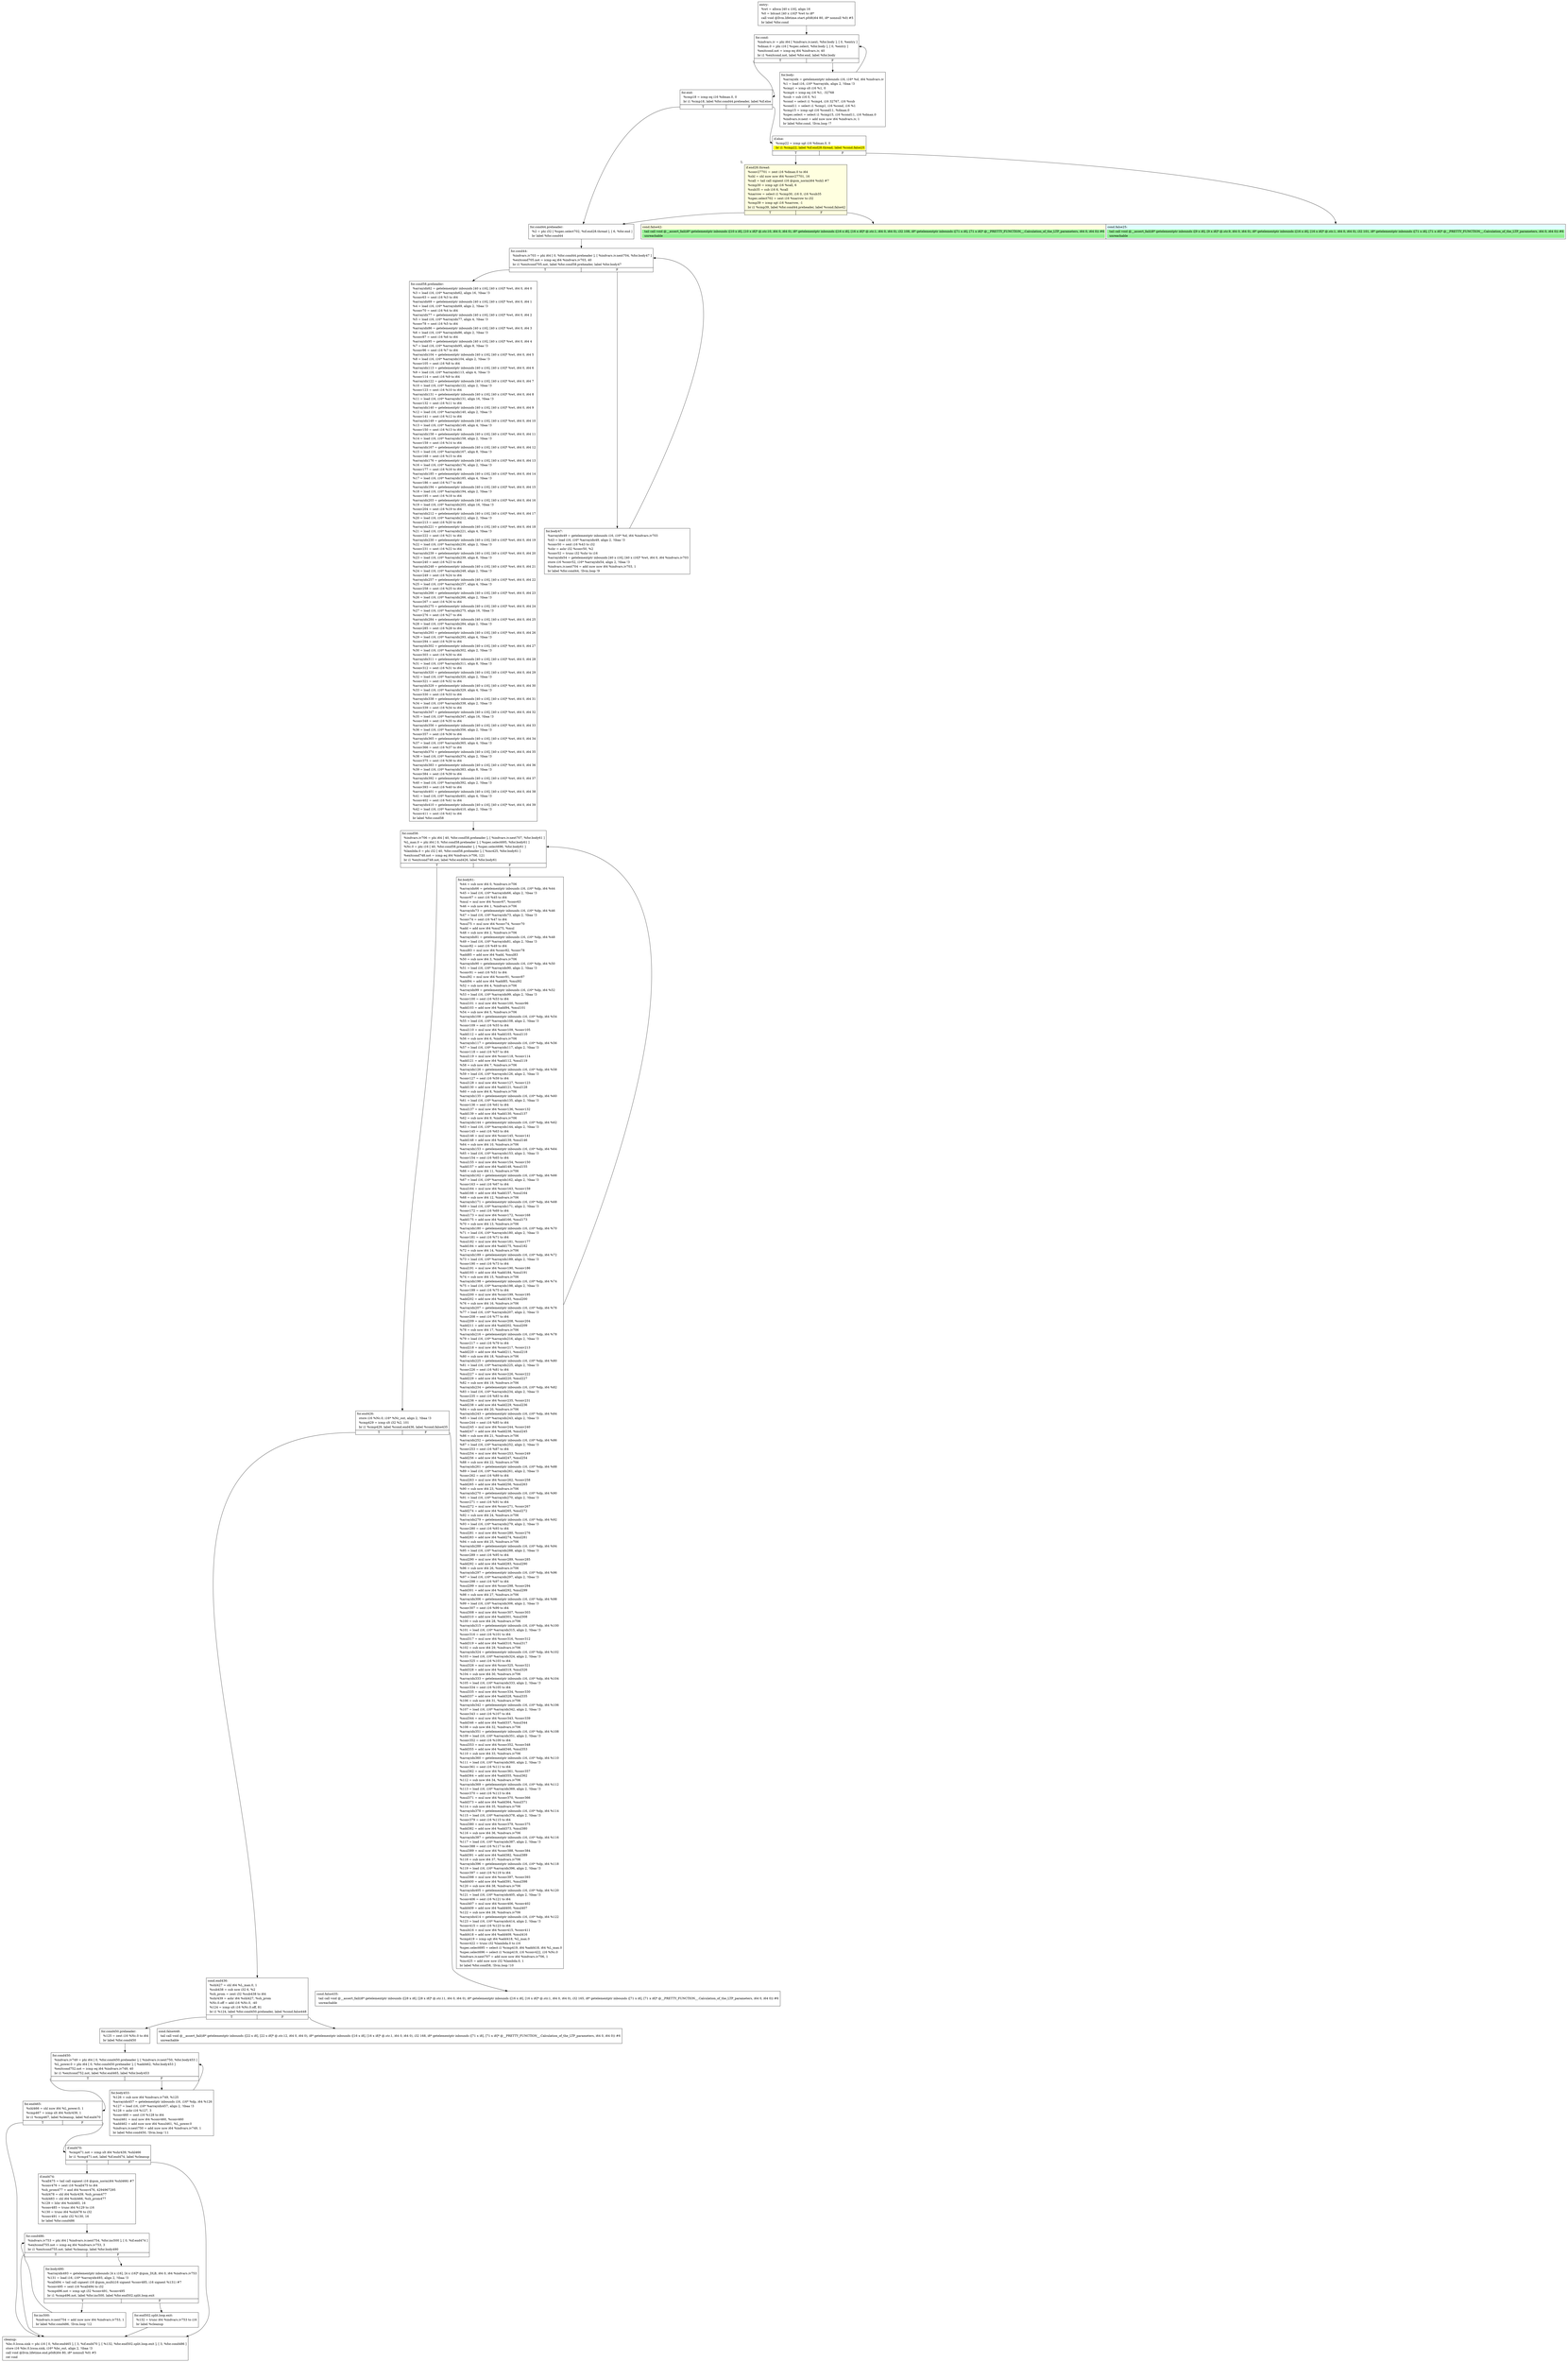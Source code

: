 digraph {
m_bb0 [shape = none, label  = <<table border="0" cellspacing="0">
<tr><td port="f1" border="1" colspan="2"><table bgcolor="LightYellow" border="0">
<tr><td align="left">cond.false42:</td></tr>
<tr><td bgcolor="lightgreen" align="left">  tail call void @__assert_fail(i8* getelementptr inbounds ([10 x i8], [10 x i8]* @.str.10, i64 0, i64 0), i8* getelementptr inbounds ([16 x i8], [16 x i8]* @.str.1, i64 0, i64 0), i32 108, i8* getelementptr inbounds ([71 x i8], [71 x i8]* @__PRETTY_FUNCTION__.Calculation_of_the_LTP_parameters, i64 0, i64 0)) #6</td></tr>
<tr><td bgcolor="lightgreen" align="left">  unreachable</td></tr>
</table>
</td>
<td port="f2" border="1" colspan="2"><table bgcolor="LightCyan" border="0">
<tr><td align="left">cond.false25:</td></tr>
<tr><td bgcolor="lightgreen" align="left">  tail call void @__assert_fail(i8* getelementptr inbounds ([9 x i8], [9 x i8]* @.str.9, i64 0, i64 0), i8* getelementptr inbounds ([16 x i8], [16 x i8]* @.str.1, i64 0, i64 0), i32 101, i8* getelementptr inbounds ([71 x i8], [71 x i8]* @__PRETTY_FUNCTION__.Calculation_of_the_LTP_parameters, i64 0, i64 0)) #6</td></tr>
<tr><td bgcolor="lightgreen" align="left">  unreachable</td></tr>
</table>
</td></tr>
</table>> ]
f_bb0 [shape = none, label  = <<table  border="0" cellspacing="0">
<tr><td port="f" border="1"><table border="0">
<tr><td align="left">entry:</td></tr>
<tr><td align="left">  %wt = alloca [40 x i16], align 16</td></tr>
<tr><td align="left">  %0 = bitcast [40 x i16]* %wt to i8*</td></tr>
<tr><td align="left">  call void @llvm.lifetime.start.p0i8(i64 80, i8* nonnull %0) #5</td></tr>
<tr><td align="left">  br label %for.cond</td></tr>
</table>
</td></tr>
</table>> ]
f_bb1 [shape = none, label  = <<table  border="0" cellspacing="0">
<tr><td port="f" border="1" colspan="2"><table border="0">
<tr><td align="left">for.cond:</td></tr>
<tr><td align="left">  %indvars.iv = phi i64 [ %indvars.iv.next, %for.body ], [ 0, %entry ]</td></tr>
<tr><td align="left">  %dmax.0 = phi i16 [ %spec.select, %for.body ], [ 0, %entry ]</td></tr>
<tr><td align="left">  %exitcond.not = icmp eq i64 %indvars.iv, 40</td></tr>
<tr><td align="left">  br i1 %exitcond.not, label %for.end, label %for.body</td></tr>
</table>
</td></tr>
<tr><td border="1" port="fT">T</td><td border="1" port="fF">F</td></tr>
</table>> ]
f_bb2 [shape = none, label  = <<table  border="0" cellspacing="0">
<tr><td port="f" border="1"><table border="0">
<tr><td align="left">for.body:</td></tr>
<tr><td align="left">  %arrayidx = getelementptr inbounds i16, i16* %d, i64 %indvars.iv</td></tr>
<tr><td align="left">  %1 = load i16, i16* %arrayidx, align 2, !tbaa !3</td></tr>
<tr><td align="left">  %cmp1 = icmp slt i16 %1, 0</td></tr>
<tr><td align="left">  %cmp4 = icmp eq i16 %1, -32768</td></tr>
<tr><td align="left">  %sub = sub i16 0, %1</td></tr>
<tr><td align="left">  %cond = select i1 %cmp4, i16 32767, i16 %sub</td></tr>
<tr><td align="left">  %cond11 = select i1 %cmp1, i16 %cond, i16 %1</td></tr>
<tr><td align="left">  %cmp15 = icmp sgt i16 %cond11, %dmax.0</td></tr>
<tr><td align="left">  %spec.select = select i1 %cmp15, i16 %cond11, i16 %dmax.0</td></tr>
<tr><td align="left">  %indvars.iv.next = add nuw nsw i64 %indvars.iv, 1</td></tr>
<tr><td align="left">  br label %for.cond, !llvm.loop !7</td></tr>
</table>
</td></tr>
</table>> ]
f_bb3 [shape = none, label  = <<table  border="0" cellspacing="0">
<tr><td port="f" border="1" colspan="2"><table border="0">
<tr><td align="left">for.end:</td></tr>
<tr><td align="left">  %cmp18 = icmp eq i16 %dmax.0, 0</td></tr>
<tr><td align="left">  br i1 %cmp18, label %for.cond44.preheader, label %if.else</td></tr>
</table>
</td></tr>
<tr><td border="1" port="fT">T</td><td border="1" port="fF">F</td></tr>
</table>> ]
f_bb4 [shape = none, label  = <<table  border="0" cellspacing="0">
<tr><td port="f" border="1" colspan="2"><table border="0">
<tr><td align="left">if.else:</td></tr>
<tr><td align="left">  %cmp22 = icmp sgt i16 %dmax.0, 0</td></tr>
<tr><td bgcolor="yellow" align="left">  br i1 %cmp22, label %if.end28.thread, label %cond.false25</td></tr>
</table>
</td></tr>
<tr><td border="1" port="fT">T</td><td border="1" port="fF">F</td></tr>
</table>> ]
f_bb5 [shape = none,  xlabel="L", label  = <<table  bgcolor="LightYellow"  border="0" cellspacing="0">
<tr><td port="f" border="1" colspan="2"><table border="0">
<tr><td align="left">if.end28.thread:</td></tr>
<tr><td align="left">  %conv27701 = zext i16 %dmax.0 to i64</td></tr>
<tr><td align="left">  %shl = shl nuw nsw i64 %conv27701, 16</td></tr>
<tr><td align="left">  %call = tail call signext i16 @gsm_norm(i64 %shl) #7</td></tr>
<tr><td align="left">  %cmp30 = icmp sgt i16 %call, 6</td></tr>
<tr><td align="left">  %sub35 = sub i16 6, %call</td></tr>
<tr><td align="left">  %narrow = select i1 %cmp30, i16 0, i16 %sub35</td></tr>
<tr><td align="left">  %spec.select702 = sext i16 %narrow to i32</td></tr>
<tr><td align="left">  %cmp39 = icmp sgt i16 %narrow, -1</td></tr>
<tr><td align="left">  br i1 %cmp39, label %for.cond44.preheader, label %cond.false42</td></tr>
</table>
</td></tr>
<tr><td border="1" port="fT">T</td><td border="1" port="fF">F</td></tr>
</table>> ]
f_bb6 [shape = none, label  = <<table  border="0" cellspacing="0">
<tr><td port="f" border="1"><table border="0">
<tr><td align="left">for.cond44.preheader:</td></tr>
<tr><td align="left">  %2 = phi i32 [ %spec.select702, %if.end28.thread ], [ 6, %for.end ]</td></tr>
<tr><td align="left">  br label %for.cond44</td></tr>
</table>
</td></tr>
</table>> ]
f_bb7 [shape = none, label  = <<table  border="0" cellspacing="0">
<tr><td port="f" border="1" colspan="2"><table border="0">
<tr><td align="left">for.cond44:</td></tr>
<tr><td align="left">  %indvars.iv703 = phi i64 [ 0, %for.cond44.preheader ], [ %indvars.iv.next704, %for.body47 ]</td></tr>
<tr><td align="left">  %exitcond705.not = icmp eq i64 %indvars.iv703, 40</td></tr>
<tr><td align="left">  br i1 %exitcond705.not, label %for.cond58.preheader, label %for.body47</td></tr>
</table>
</td></tr>
<tr><td border="1" port="fT">T</td><td border="1" port="fF">F</td></tr>
</table>> ]
f_bb8 [shape = none, label  = <<table  border="0" cellspacing="0">
<tr><td port="f" border="1"><table border="0">
<tr><td align="left">for.cond58.preheader:</td></tr>
<tr><td align="left">  %arrayidx62 = getelementptr inbounds [40 x i16], [40 x i16]* %wt, i64 0, i64 0</td></tr>
<tr><td align="left">  %3 = load i16, i16* %arrayidx62, align 16, !tbaa !3</td></tr>
<tr><td align="left">  %conv63 = sext i16 %3 to i64</td></tr>
<tr><td align="left">  %arrayidx69 = getelementptr inbounds [40 x i16], [40 x i16]* %wt, i64 0, i64 1</td></tr>
<tr><td align="left">  %4 = load i16, i16* %arrayidx69, align 2, !tbaa !3</td></tr>
<tr><td align="left">  %conv70 = sext i16 %4 to i64</td></tr>
<tr><td align="left">  %arrayidx77 = getelementptr inbounds [40 x i16], [40 x i16]* %wt, i64 0, i64 2</td></tr>
<tr><td align="left">  %5 = load i16, i16* %arrayidx77, align 4, !tbaa !3</td></tr>
<tr><td align="left">  %conv78 = sext i16 %5 to i64</td></tr>
<tr><td align="left">  %arrayidx86 = getelementptr inbounds [40 x i16], [40 x i16]* %wt, i64 0, i64 3</td></tr>
<tr><td align="left">  %6 = load i16, i16* %arrayidx86, align 2, !tbaa !3</td></tr>
<tr><td align="left">  %conv87 = sext i16 %6 to i64</td></tr>
<tr><td align="left">  %arrayidx95 = getelementptr inbounds [40 x i16], [40 x i16]* %wt, i64 0, i64 4</td></tr>
<tr><td align="left">  %7 = load i16, i16* %arrayidx95, align 8, !tbaa !3</td></tr>
<tr><td align="left">  %conv96 = sext i16 %7 to i64</td></tr>
<tr><td align="left">  %arrayidx104 = getelementptr inbounds [40 x i16], [40 x i16]* %wt, i64 0, i64 5</td></tr>
<tr><td align="left">  %8 = load i16, i16* %arrayidx104, align 2, !tbaa !3</td></tr>
<tr><td align="left">  %conv105 = sext i16 %8 to i64</td></tr>
<tr><td align="left">  %arrayidx113 = getelementptr inbounds [40 x i16], [40 x i16]* %wt, i64 0, i64 6</td></tr>
<tr><td align="left">  %9 = load i16, i16* %arrayidx113, align 4, !tbaa !3</td></tr>
<tr><td align="left">  %conv114 = sext i16 %9 to i64</td></tr>
<tr><td align="left">  %arrayidx122 = getelementptr inbounds [40 x i16], [40 x i16]* %wt, i64 0, i64 7</td></tr>
<tr><td align="left">  %10 = load i16, i16* %arrayidx122, align 2, !tbaa !3</td></tr>
<tr><td align="left">  %conv123 = sext i16 %10 to i64</td></tr>
<tr><td align="left">  %arrayidx131 = getelementptr inbounds [40 x i16], [40 x i16]* %wt, i64 0, i64 8</td></tr>
<tr><td align="left">  %11 = load i16, i16* %arrayidx131, align 16, !tbaa !3</td></tr>
<tr><td align="left">  %conv132 = sext i16 %11 to i64</td></tr>
<tr><td align="left">  %arrayidx140 = getelementptr inbounds [40 x i16], [40 x i16]* %wt, i64 0, i64 9</td></tr>
<tr><td align="left">  %12 = load i16, i16* %arrayidx140, align 2, !tbaa !3</td></tr>
<tr><td align="left">  %conv141 = sext i16 %12 to i64</td></tr>
<tr><td align="left">  %arrayidx149 = getelementptr inbounds [40 x i16], [40 x i16]* %wt, i64 0, i64 10</td></tr>
<tr><td align="left">  %13 = load i16, i16* %arrayidx149, align 4, !tbaa !3</td></tr>
<tr><td align="left">  %conv150 = sext i16 %13 to i64</td></tr>
<tr><td align="left">  %arrayidx158 = getelementptr inbounds [40 x i16], [40 x i16]* %wt, i64 0, i64 11</td></tr>
<tr><td align="left">  %14 = load i16, i16* %arrayidx158, align 2, !tbaa !3</td></tr>
<tr><td align="left">  %conv159 = sext i16 %14 to i64</td></tr>
<tr><td align="left">  %arrayidx167 = getelementptr inbounds [40 x i16], [40 x i16]* %wt, i64 0, i64 12</td></tr>
<tr><td align="left">  %15 = load i16, i16* %arrayidx167, align 8, !tbaa !3</td></tr>
<tr><td align="left">  %conv168 = sext i16 %15 to i64</td></tr>
<tr><td align="left">  %arrayidx176 = getelementptr inbounds [40 x i16], [40 x i16]* %wt, i64 0, i64 13</td></tr>
<tr><td align="left">  %16 = load i16, i16* %arrayidx176, align 2, !tbaa !3</td></tr>
<tr><td align="left">  %conv177 = sext i16 %16 to i64</td></tr>
<tr><td align="left">  %arrayidx185 = getelementptr inbounds [40 x i16], [40 x i16]* %wt, i64 0, i64 14</td></tr>
<tr><td align="left">  %17 = load i16, i16* %arrayidx185, align 4, !tbaa !3</td></tr>
<tr><td align="left">  %conv186 = sext i16 %17 to i64</td></tr>
<tr><td align="left">  %arrayidx194 = getelementptr inbounds [40 x i16], [40 x i16]* %wt, i64 0, i64 15</td></tr>
<tr><td align="left">  %18 = load i16, i16* %arrayidx194, align 2, !tbaa !3</td></tr>
<tr><td align="left">  %conv195 = sext i16 %18 to i64</td></tr>
<tr><td align="left">  %arrayidx203 = getelementptr inbounds [40 x i16], [40 x i16]* %wt, i64 0, i64 16</td></tr>
<tr><td align="left">  %19 = load i16, i16* %arrayidx203, align 16, !tbaa !3</td></tr>
<tr><td align="left">  %conv204 = sext i16 %19 to i64</td></tr>
<tr><td align="left">  %arrayidx212 = getelementptr inbounds [40 x i16], [40 x i16]* %wt, i64 0, i64 17</td></tr>
<tr><td align="left">  %20 = load i16, i16* %arrayidx212, align 2, !tbaa !3</td></tr>
<tr><td align="left">  %conv213 = sext i16 %20 to i64</td></tr>
<tr><td align="left">  %arrayidx221 = getelementptr inbounds [40 x i16], [40 x i16]* %wt, i64 0, i64 18</td></tr>
<tr><td align="left">  %21 = load i16, i16* %arrayidx221, align 4, !tbaa !3</td></tr>
<tr><td align="left">  %conv222 = sext i16 %21 to i64</td></tr>
<tr><td align="left">  %arrayidx230 = getelementptr inbounds [40 x i16], [40 x i16]* %wt, i64 0, i64 19</td></tr>
<tr><td align="left">  %22 = load i16, i16* %arrayidx230, align 2, !tbaa !3</td></tr>
<tr><td align="left">  %conv231 = sext i16 %22 to i64</td></tr>
<tr><td align="left">  %arrayidx239 = getelementptr inbounds [40 x i16], [40 x i16]* %wt, i64 0, i64 20</td></tr>
<tr><td align="left">  %23 = load i16, i16* %arrayidx239, align 8, !tbaa !3</td></tr>
<tr><td align="left">  %conv240 = sext i16 %23 to i64</td></tr>
<tr><td align="left">  %arrayidx248 = getelementptr inbounds [40 x i16], [40 x i16]* %wt, i64 0, i64 21</td></tr>
<tr><td align="left">  %24 = load i16, i16* %arrayidx248, align 2, !tbaa !3</td></tr>
<tr><td align="left">  %conv249 = sext i16 %24 to i64</td></tr>
<tr><td align="left">  %arrayidx257 = getelementptr inbounds [40 x i16], [40 x i16]* %wt, i64 0, i64 22</td></tr>
<tr><td align="left">  %25 = load i16, i16* %arrayidx257, align 4, !tbaa !3</td></tr>
<tr><td align="left">  %conv258 = sext i16 %25 to i64</td></tr>
<tr><td align="left">  %arrayidx266 = getelementptr inbounds [40 x i16], [40 x i16]* %wt, i64 0, i64 23</td></tr>
<tr><td align="left">  %26 = load i16, i16* %arrayidx266, align 2, !tbaa !3</td></tr>
<tr><td align="left">  %conv267 = sext i16 %26 to i64</td></tr>
<tr><td align="left">  %arrayidx275 = getelementptr inbounds [40 x i16], [40 x i16]* %wt, i64 0, i64 24</td></tr>
<tr><td align="left">  %27 = load i16, i16* %arrayidx275, align 16, !tbaa !3</td></tr>
<tr><td align="left">  %conv276 = sext i16 %27 to i64</td></tr>
<tr><td align="left">  %arrayidx284 = getelementptr inbounds [40 x i16], [40 x i16]* %wt, i64 0, i64 25</td></tr>
<tr><td align="left">  %28 = load i16, i16* %arrayidx284, align 2, !tbaa !3</td></tr>
<tr><td align="left">  %conv285 = sext i16 %28 to i64</td></tr>
<tr><td align="left">  %arrayidx293 = getelementptr inbounds [40 x i16], [40 x i16]* %wt, i64 0, i64 26</td></tr>
<tr><td align="left">  %29 = load i16, i16* %arrayidx293, align 4, !tbaa !3</td></tr>
<tr><td align="left">  %conv294 = sext i16 %29 to i64</td></tr>
<tr><td align="left">  %arrayidx302 = getelementptr inbounds [40 x i16], [40 x i16]* %wt, i64 0, i64 27</td></tr>
<tr><td align="left">  %30 = load i16, i16* %arrayidx302, align 2, !tbaa !3</td></tr>
<tr><td align="left">  %conv303 = sext i16 %30 to i64</td></tr>
<tr><td align="left">  %arrayidx311 = getelementptr inbounds [40 x i16], [40 x i16]* %wt, i64 0, i64 28</td></tr>
<tr><td align="left">  %31 = load i16, i16* %arrayidx311, align 8, !tbaa !3</td></tr>
<tr><td align="left">  %conv312 = sext i16 %31 to i64</td></tr>
<tr><td align="left">  %arrayidx320 = getelementptr inbounds [40 x i16], [40 x i16]* %wt, i64 0, i64 29</td></tr>
<tr><td align="left">  %32 = load i16, i16* %arrayidx320, align 2, !tbaa !3</td></tr>
<tr><td align="left">  %conv321 = sext i16 %32 to i64</td></tr>
<tr><td align="left">  %arrayidx329 = getelementptr inbounds [40 x i16], [40 x i16]* %wt, i64 0, i64 30</td></tr>
<tr><td align="left">  %33 = load i16, i16* %arrayidx329, align 4, !tbaa !3</td></tr>
<tr><td align="left">  %conv330 = sext i16 %33 to i64</td></tr>
<tr><td align="left">  %arrayidx338 = getelementptr inbounds [40 x i16], [40 x i16]* %wt, i64 0, i64 31</td></tr>
<tr><td align="left">  %34 = load i16, i16* %arrayidx338, align 2, !tbaa !3</td></tr>
<tr><td align="left">  %conv339 = sext i16 %34 to i64</td></tr>
<tr><td align="left">  %arrayidx347 = getelementptr inbounds [40 x i16], [40 x i16]* %wt, i64 0, i64 32</td></tr>
<tr><td align="left">  %35 = load i16, i16* %arrayidx347, align 16, !tbaa !3</td></tr>
<tr><td align="left">  %conv348 = sext i16 %35 to i64</td></tr>
<tr><td align="left">  %arrayidx356 = getelementptr inbounds [40 x i16], [40 x i16]* %wt, i64 0, i64 33</td></tr>
<tr><td align="left">  %36 = load i16, i16* %arrayidx356, align 2, !tbaa !3</td></tr>
<tr><td align="left">  %conv357 = sext i16 %36 to i64</td></tr>
<tr><td align="left">  %arrayidx365 = getelementptr inbounds [40 x i16], [40 x i16]* %wt, i64 0, i64 34</td></tr>
<tr><td align="left">  %37 = load i16, i16* %arrayidx365, align 4, !tbaa !3</td></tr>
<tr><td align="left">  %conv366 = sext i16 %37 to i64</td></tr>
<tr><td align="left">  %arrayidx374 = getelementptr inbounds [40 x i16], [40 x i16]* %wt, i64 0, i64 35</td></tr>
<tr><td align="left">  %38 = load i16, i16* %arrayidx374, align 2, !tbaa !3</td></tr>
<tr><td align="left">  %conv375 = sext i16 %38 to i64</td></tr>
<tr><td align="left">  %arrayidx383 = getelementptr inbounds [40 x i16], [40 x i16]* %wt, i64 0, i64 36</td></tr>
<tr><td align="left">  %39 = load i16, i16* %arrayidx383, align 8, !tbaa !3</td></tr>
<tr><td align="left">  %conv384 = sext i16 %39 to i64</td></tr>
<tr><td align="left">  %arrayidx392 = getelementptr inbounds [40 x i16], [40 x i16]* %wt, i64 0, i64 37</td></tr>
<tr><td align="left">  %40 = load i16, i16* %arrayidx392, align 2, !tbaa !3</td></tr>
<tr><td align="left">  %conv393 = sext i16 %40 to i64</td></tr>
<tr><td align="left">  %arrayidx401 = getelementptr inbounds [40 x i16], [40 x i16]* %wt, i64 0, i64 38</td></tr>
<tr><td align="left">  %41 = load i16, i16* %arrayidx401, align 4, !tbaa !3</td></tr>
<tr><td align="left">  %conv402 = sext i16 %41 to i64</td></tr>
<tr><td align="left">  %arrayidx410 = getelementptr inbounds [40 x i16], [40 x i16]* %wt, i64 0, i64 39</td></tr>
<tr><td align="left">  %42 = load i16, i16* %arrayidx410, align 2, !tbaa !3</td></tr>
<tr><td align="left">  %conv411 = sext i16 %42 to i64</td></tr>
<tr><td align="left">  br label %for.cond58</td></tr>
</table>
</td></tr>
</table>> ]
f_bb9 [shape = none, label  = <<table  border="0" cellspacing="0">
<tr><td port="f" border="1"><table border="0">
<tr><td align="left">for.body47:</td></tr>
<tr><td align="left">  %arrayidx49 = getelementptr inbounds i16, i16* %d, i64 %indvars.iv703</td></tr>
<tr><td align="left">  %43 = load i16, i16* %arrayidx49, align 2, !tbaa !3</td></tr>
<tr><td align="left">  %conv50 = sext i16 %43 to i32</td></tr>
<tr><td align="left">  %shr = ashr i32 %conv50, %2</td></tr>
<tr><td align="left">  %conv52 = trunc i32 %shr to i16</td></tr>
<tr><td align="left">  %arrayidx54 = getelementptr inbounds [40 x i16], [40 x i16]* %wt, i64 0, i64 %indvars.iv703</td></tr>
<tr><td align="left">  store i16 %conv52, i16* %arrayidx54, align 2, !tbaa !3</td></tr>
<tr><td align="left">  %indvars.iv.next704 = add nuw nsw i64 %indvars.iv703, 1</td></tr>
<tr><td align="left">  br label %for.cond44, !llvm.loop !9</td></tr>
</table>
</td></tr>
</table>> ]
f_bb10 [shape = none, label  = <<table  border="0" cellspacing="0">
<tr><td port="f" border="1" colspan="2"><table border="0">
<tr><td align="left">for.cond58:</td></tr>
<tr><td align="left">  %indvars.iv706 = phi i64 [ 40, %for.cond58.preheader ], [ %indvars.iv.next707, %for.body61 ]</td></tr>
<tr><td align="left">  %L_max.0 = phi i64 [ 0, %for.cond58.preheader ], [ %spec.select695, %for.body61 ]</td></tr>
<tr><td align="left">  %Nc.0 = phi i16 [ 40, %for.cond58.preheader ], [ %spec.select696, %for.body61 ]</td></tr>
<tr><td align="left">  %lambda.0 = phi i32 [ 40, %for.cond58.preheader ], [ %inc425, %for.body61 ]</td></tr>
<tr><td align="left">  %exitcond748.not = icmp eq i64 %indvars.iv706, 121</td></tr>
<tr><td align="left">  br i1 %exitcond748.not, label %for.end426, label %for.body61</td></tr>
</table>
</td></tr>
<tr><td border="1" port="fT">T</td><td border="1" port="fF">F</td></tr>
</table>> ]
f_bb11 [shape = none, label  = <<table  border="0" cellspacing="0">
<tr><td port="f" border="1"><table border="0">
<tr><td align="left">for.body61:</td></tr>
<tr><td align="left">  %44 = sub nsw i64 0, %indvars.iv706</td></tr>
<tr><td align="left">  %arrayidx66 = getelementptr inbounds i16, i16* %dp, i64 %44</td></tr>
<tr><td align="left">  %45 = load i16, i16* %arrayidx66, align 2, !tbaa !3</td></tr>
<tr><td align="left">  %conv67 = sext i16 %45 to i64</td></tr>
<tr><td align="left">  %mul = mul nsw i64 %conv67, %conv63</td></tr>
<tr><td align="left">  %46 = sub nsw i64 1, %indvars.iv706</td></tr>
<tr><td align="left">  %arrayidx73 = getelementptr inbounds i16, i16* %dp, i64 %46</td></tr>
<tr><td align="left">  %47 = load i16, i16* %arrayidx73, align 2, !tbaa !3</td></tr>
<tr><td align="left">  %conv74 = sext i16 %47 to i64</td></tr>
<tr><td align="left">  %mul75 = mul nsw i64 %conv74, %conv70</td></tr>
<tr><td align="left">  %add = add nsw i64 %mul75, %mul</td></tr>
<tr><td align="left">  %48 = sub nsw i64 2, %indvars.iv706</td></tr>
<tr><td align="left">  %arrayidx81 = getelementptr inbounds i16, i16* %dp, i64 %48</td></tr>
<tr><td align="left">  %49 = load i16, i16* %arrayidx81, align 2, !tbaa !3</td></tr>
<tr><td align="left">  %conv82 = sext i16 %49 to i64</td></tr>
<tr><td align="left">  %mul83 = mul nsw i64 %conv82, %conv78</td></tr>
<tr><td align="left">  %add85 = add nsw i64 %add, %mul83</td></tr>
<tr><td align="left">  %50 = sub nsw i64 3, %indvars.iv706</td></tr>
<tr><td align="left">  %arrayidx90 = getelementptr inbounds i16, i16* %dp, i64 %50</td></tr>
<tr><td align="left">  %51 = load i16, i16* %arrayidx90, align 2, !tbaa !3</td></tr>
<tr><td align="left">  %conv91 = sext i16 %51 to i64</td></tr>
<tr><td align="left">  %mul92 = mul nsw i64 %conv91, %conv87</td></tr>
<tr><td align="left">  %add94 = add nsw i64 %add85, %mul92</td></tr>
<tr><td align="left">  %52 = sub nsw i64 4, %indvars.iv706</td></tr>
<tr><td align="left">  %arrayidx99 = getelementptr inbounds i16, i16* %dp, i64 %52</td></tr>
<tr><td align="left">  %53 = load i16, i16* %arrayidx99, align 2, !tbaa !3</td></tr>
<tr><td align="left">  %conv100 = sext i16 %53 to i64</td></tr>
<tr><td align="left">  %mul101 = mul nsw i64 %conv100, %conv96</td></tr>
<tr><td align="left">  %add103 = add nsw i64 %add94, %mul101</td></tr>
<tr><td align="left">  %54 = sub nsw i64 5, %indvars.iv706</td></tr>
<tr><td align="left">  %arrayidx108 = getelementptr inbounds i16, i16* %dp, i64 %54</td></tr>
<tr><td align="left">  %55 = load i16, i16* %arrayidx108, align 2, !tbaa !3</td></tr>
<tr><td align="left">  %conv109 = sext i16 %55 to i64</td></tr>
<tr><td align="left">  %mul110 = mul nsw i64 %conv109, %conv105</td></tr>
<tr><td align="left">  %add112 = add nsw i64 %add103, %mul110</td></tr>
<tr><td align="left">  %56 = sub nsw i64 6, %indvars.iv706</td></tr>
<tr><td align="left">  %arrayidx117 = getelementptr inbounds i16, i16* %dp, i64 %56</td></tr>
<tr><td align="left">  %57 = load i16, i16* %arrayidx117, align 2, !tbaa !3</td></tr>
<tr><td align="left">  %conv118 = sext i16 %57 to i64</td></tr>
<tr><td align="left">  %mul119 = mul nsw i64 %conv118, %conv114</td></tr>
<tr><td align="left">  %add121 = add nsw i64 %add112, %mul119</td></tr>
<tr><td align="left">  %58 = sub nsw i64 7, %indvars.iv706</td></tr>
<tr><td align="left">  %arrayidx126 = getelementptr inbounds i16, i16* %dp, i64 %58</td></tr>
<tr><td align="left">  %59 = load i16, i16* %arrayidx126, align 2, !tbaa !3</td></tr>
<tr><td align="left">  %conv127 = sext i16 %59 to i64</td></tr>
<tr><td align="left">  %mul128 = mul nsw i64 %conv127, %conv123</td></tr>
<tr><td align="left">  %add130 = add nsw i64 %add121, %mul128</td></tr>
<tr><td align="left">  %60 = sub nsw i64 8, %indvars.iv706</td></tr>
<tr><td align="left">  %arrayidx135 = getelementptr inbounds i16, i16* %dp, i64 %60</td></tr>
<tr><td align="left">  %61 = load i16, i16* %arrayidx135, align 2, !tbaa !3</td></tr>
<tr><td align="left">  %conv136 = sext i16 %61 to i64</td></tr>
<tr><td align="left">  %mul137 = mul nsw i64 %conv136, %conv132</td></tr>
<tr><td align="left">  %add139 = add nsw i64 %add130, %mul137</td></tr>
<tr><td align="left">  %62 = sub nsw i64 9, %indvars.iv706</td></tr>
<tr><td align="left">  %arrayidx144 = getelementptr inbounds i16, i16* %dp, i64 %62</td></tr>
<tr><td align="left">  %63 = load i16, i16* %arrayidx144, align 2, !tbaa !3</td></tr>
<tr><td align="left">  %conv145 = sext i16 %63 to i64</td></tr>
<tr><td align="left">  %mul146 = mul nsw i64 %conv145, %conv141</td></tr>
<tr><td align="left">  %add148 = add nsw i64 %add139, %mul146</td></tr>
<tr><td align="left">  %64 = sub nsw i64 10, %indvars.iv706</td></tr>
<tr><td align="left">  %arrayidx153 = getelementptr inbounds i16, i16* %dp, i64 %64</td></tr>
<tr><td align="left">  %65 = load i16, i16* %arrayidx153, align 2, !tbaa !3</td></tr>
<tr><td align="left">  %conv154 = sext i16 %65 to i64</td></tr>
<tr><td align="left">  %mul155 = mul nsw i64 %conv154, %conv150</td></tr>
<tr><td align="left">  %add157 = add nsw i64 %add148, %mul155</td></tr>
<tr><td align="left">  %66 = sub nsw i64 11, %indvars.iv706</td></tr>
<tr><td align="left">  %arrayidx162 = getelementptr inbounds i16, i16* %dp, i64 %66</td></tr>
<tr><td align="left">  %67 = load i16, i16* %arrayidx162, align 2, !tbaa !3</td></tr>
<tr><td align="left">  %conv163 = sext i16 %67 to i64</td></tr>
<tr><td align="left">  %mul164 = mul nsw i64 %conv163, %conv159</td></tr>
<tr><td align="left">  %add166 = add nsw i64 %add157, %mul164</td></tr>
<tr><td align="left">  %68 = sub nsw i64 12, %indvars.iv706</td></tr>
<tr><td align="left">  %arrayidx171 = getelementptr inbounds i16, i16* %dp, i64 %68</td></tr>
<tr><td align="left">  %69 = load i16, i16* %arrayidx171, align 2, !tbaa !3</td></tr>
<tr><td align="left">  %conv172 = sext i16 %69 to i64</td></tr>
<tr><td align="left">  %mul173 = mul nsw i64 %conv172, %conv168</td></tr>
<tr><td align="left">  %add175 = add nsw i64 %add166, %mul173</td></tr>
<tr><td align="left">  %70 = sub nsw i64 13, %indvars.iv706</td></tr>
<tr><td align="left">  %arrayidx180 = getelementptr inbounds i16, i16* %dp, i64 %70</td></tr>
<tr><td align="left">  %71 = load i16, i16* %arrayidx180, align 2, !tbaa !3</td></tr>
<tr><td align="left">  %conv181 = sext i16 %71 to i64</td></tr>
<tr><td align="left">  %mul182 = mul nsw i64 %conv181, %conv177</td></tr>
<tr><td align="left">  %add184 = add nsw i64 %add175, %mul182</td></tr>
<tr><td align="left">  %72 = sub nsw i64 14, %indvars.iv706</td></tr>
<tr><td align="left">  %arrayidx189 = getelementptr inbounds i16, i16* %dp, i64 %72</td></tr>
<tr><td align="left">  %73 = load i16, i16* %arrayidx189, align 2, !tbaa !3</td></tr>
<tr><td align="left">  %conv190 = sext i16 %73 to i64</td></tr>
<tr><td align="left">  %mul191 = mul nsw i64 %conv190, %conv186</td></tr>
<tr><td align="left">  %add193 = add nsw i64 %add184, %mul191</td></tr>
<tr><td align="left">  %74 = sub nsw i64 15, %indvars.iv706</td></tr>
<tr><td align="left">  %arrayidx198 = getelementptr inbounds i16, i16* %dp, i64 %74</td></tr>
<tr><td align="left">  %75 = load i16, i16* %arrayidx198, align 2, !tbaa !3</td></tr>
<tr><td align="left">  %conv199 = sext i16 %75 to i64</td></tr>
<tr><td align="left">  %mul200 = mul nsw i64 %conv199, %conv195</td></tr>
<tr><td align="left">  %add202 = add nsw i64 %add193, %mul200</td></tr>
<tr><td align="left">  %76 = sub nsw i64 16, %indvars.iv706</td></tr>
<tr><td align="left">  %arrayidx207 = getelementptr inbounds i16, i16* %dp, i64 %76</td></tr>
<tr><td align="left">  %77 = load i16, i16* %arrayidx207, align 2, !tbaa !3</td></tr>
<tr><td align="left">  %conv208 = sext i16 %77 to i64</td></tr>
<tr><td align="left">  %mul209 = mul nsw i64 %conv208, %conv204</td></tr>
<tr><td align="left">  %add211 = add nsw i64 %add202, %mul209</td></tr>
<tr><td align="left">  %78 = sub nsw i64 17, %indvars.iv706</td></tr>
<tr><td align="left">  %arrayidx216 = getelementptr inbounds i16, i16* %dp, i64 %78</td></tr>
<tr><td align="left">  %79 = load i16, i16* %arrayidx216, align 2, !tbaa !3</td></tr>
<tr><td align="left">  %conv217 = sext i16 %79 to i64</td></tr>
<tr><td align="left">  %mul218 = mul nsw i64 %conv217, %conv213</td></tr>
<tr><td align="left">  %add220 = add nsw i64 %add211, %mul218</td></tr>
<tr><td align="left">  %80 = sub nsw i64 18, %indvars.iv706</td></tr>
<tr><td align="left">  %arrayidx225 = getelementptr inbounds i16, i16* %dp, i64 %80</td></tr>
<tr><td align="left">  %81 = load i16, i16* %arrayidx225, align 2, !tbaa !3</td></tr>
<tr><td align="left">  %conv226 = sext i16 %81 to i64</td></tr>
<tr><td align="left">  %mul227 = mul nsw i64 %conv226, %conv222</td></tr>
<tr><td align="left">  %add229 = add nsw i64 %add220, %mul227</td></tr>
<tr><td align="left">  %82 = sub nsw i64 19, %indvars.iv706</td></tr>
<tr><td align="left">  %arrayidx234 = getelementptr inbounds i16, i16* %dp, i64 %82</td></tr>
<tr><td align="left">  %83 = load i16, i16* %arrayidx234, align 2, !tbaa !3</td></tr>
<tr><td align="left">  %conv235 = sext i16 %83 to i64</td></tr>
<tr><td align="left">  %mul236 = mul nsw i64 %conv235, %conv231</td></tr>
<tr><td align="left">  %add238 = add nsw i64 %add229, %mul236</td></tr>
<tr><td align="left">  %84 = sub nsw i64 20, %indvars.iv706</td></tr>
<tr><td align="left">  %arrayidx243 = getelementptr inbounds i16, i16* %dp, i64 %84</td></tr>
<tr><td align="left">  %85 = load i16, i16* %arrayidx243, align 2, !tbaa !3</td></tr>
<tr><td align="left">  %conv244 = sext i16 %85 to i64</td></tr>
<tr><td align="left">  %mul245 = mul nsw i64 %conv244, %conv240</td></tr>
<tr><td align="left">  %add247 = add nsw i64 %add238, %mul245</td></tr>
<tr><td align="left">  %86 = sub nsw i64 21, %indvars.iv706</td></tr>
<tr><td align="left">  %arrayidx252 = getelementptr inbounds i16, i16* %dp, i64 %86</td></tr>
<tr><td align="left">  %87 = load i16, i16* %arrayidx252, align 2, !tbaa !3</td></tr>
<tr><td align="left">  %conv253 = sext i16 %87 to i64</td></tr>
<tr><td align="left">  %mul254 = mul nsw i64 %conv253, %conv249</td></tr>
<tr><td align="left">  %add256 = add nsw i64 %add247, %mul254</td></tr>
<tr><td align="left">  %88 = sub nsw i64 22, %indvars.iv706</td></tr>
<tr><td align="left">  %arrayidx261 = getelementptr inbounds i16, i16* %dp, i64 %88</td></tr>
<tr><td align="left">  %89 = load i16, i16* %arrayidx261, align 2, !tbaa !3</td></tr>
<tr><td align="left">  %conv262 = sext i16 %89 to i64</td></tr>
<tr><td align="left">  %mul263 = mul nsw i64 %conv262, %conv258</td></tr>
<tr><td align="left">  %add265 = add nsw i64 %add256, %mul263</td></tr>
<tr><td align="left">  %90 = sub nsw i64 23, %indvars.iv706</td></tr>
<tr><td align="left">  %arrayidx270 = getelementptr inbounds i16, i16* %dp, i64 %90</td></tr>
<tr><td align="left">  %91 = load i16, i16* %arrayidx270, align 2, !tbaa !3</td></tr>
<tr><td align="left">  %conv271 = sext i16 %91 to i64</td></tr>
<tr><td align="left">  %mul272 = mul nsw i64 %conv271, %conv267</td></tr>
<tr><td align="left">  %add274 = add nsw i64 %add265, %mul272</td></tr>
<tr><td align="left">  %92 = sub nsw i64 24, %indvars.iv706</td></tr>
<tr><td align="left">  %arrayidx279 = getelementptr inbounds i16, i16* %dp, i64 %92</td></tr>
<tr><td align="left">  %93 = load i16, i16* %arrayidx279, align 2, !tbaa !3</td></tr>
<tr><td align="left">  %conv280 = sext i16 %93 to i64</td></tr>
<tr><td align="left">  %mul281 = mul nsw i64 %conv280, %conv276</td></tr>
<tr><td align="left">  %add283 = add nsw i64 %add274, %mul281</td></tr>
<tr><td align="left">  %94 = sub nsw i64 25, %indvars.iv706</td></tr>
<tr><td align="left">  %arrayidx288 = getelementptr inbounds i16, i16* %dp, i64 %94</td></tr>
<tr><td align="left">  %95 = load i16, i16* %arrayidx288, align 2, !tbaa !3</td></tr>
<tr><td align="left">  %conv289 = sext i16 %95 to i64</td></tr>
<tr><td align="left">  %mul290 = mul nsw i64 %conv289, %conv285</td></tr>
<tr><td align="left">  %add292 = add nsw i64 %add283, %mul290</td></tr>
<tr><td align="left">  %96 = sub nsw i64 26, %indvars.iv706</td></tr>
<tr><td align="left">  %arrayidx297 = getelementptr inbounds i16, i16* %dp, i64 %96</td></tr>
<tr><td align="left">  %97 = load i16, i16* %arrayidx297, align 2, !tbaa !3</td></tr>
<tr><td align="left">  %conv298 = sext i16 %97 to i64</td></tr>
<tr><td align="left">  %mul299 = mul nsw i64 %conv298, %conv294</td></tr>
<tr><td align="left">  %add301 = add nsw i64 %add292, %mul299</td></tr>
<tr><td align="left">  %98 = sub nsw i64 27, %indvars.iv706</td></tr>
<tr><td align="left">  %arrayidx306 = getelementptr inbounds i16, i16* %dp, i64 %98</td></tr>
<tr><td align="left">  %99 = load i16, i16* %arrayidx306, align 2, !tbaa !3</td></tr>
<tr><td align="left">  %conv307 = sext i16 %99 to i64</td></tr>
<tr><td align="left">  %mul308 = mul nsw i64 %conv307, %conv303</td></tr>
<tr><td align="left">  %add310 = add nsw i64 %add301, %mul308</td></tr>
<tr><td align="left">  %100 = sub nsw i64 28, %indvars.iv706</td></tr>
<tr><td align="left">  %arrayidx315 = getelementptr inbounds i16, i16* %dp, i64 %100</td></tr>
<tr><td align="left">  %101 = load i16, i16* %arrayidx315, align 2, !tbaa !3</td></tr>
<tr><td align="left">  %conv316 = sext i16 %101 to i64</td></tr>
<tr><td align="left">  %mul317 = mul nsw i64 %conv316, %conv312</td></tr>
<tr><td align="left">  %add319 = add nsw i64 %add310, %mul317</td></tr>
<tr><td align="left">  %102 = sub nsw i64 29, %indvars.iv706</td></tr>
<tr><td align="left">  %arrayidx324 = getelementptr inbounds i16, i16* %dp, i64 %102</td></tr>
<tr><td align="left">  %103 = load i16, i16* %arrayidx324, align 2, !tbaa !3</td></tr>
<tr><td align="left">  %conv325 = sext i16 %103 to i64</td></tr>
<tr><td align="left">  %mul326 = mul nsw i64 %conv325, %conv321</td></tr>
<tr><td align="left">  %add328 = add nsw i64 %add319, %mul326</td></tr>
<tr><td align="left">  %104 = sub nsw i64 30, %indvars.iv706</td></tr>
<tr><td align="left">  %arrayidx333 = getelementptr inbounds i16, i16* %dp, i64 %104</td></tr>
<tr><td align="left">  %105 = load i16, i16* %arrayidx333, align 2, !tbaa !3</td></tr>
<tr><td align="left">  %conv334 = sext i16 %105 to i64</td></tr>
<tr><td align="left">  %mul335 = mul nsw i64 %conv334, %conv330</td></tr>
<tr><td align="left">  %add337 = add nsw i64 %add328, %mul335</td></tr>
<tr><td align="left">  %106 = sub nsw i64 31, %indvars.iv706</td></tr>
<tr><td align="left">  %arrayidx342 = getelementptr inbounds i16, i16* %dp, i64 %106</td></tr>
<tr><td align="left">  %107 = load i16, i16* %arrayidx342, align 2, !tbaa !3</td></tr>
<tr><td align="left">  %conv343 = sext i16 %107 to i64</td></tr>
<tr><td align="left">  %mul344 = mul nsw i64 %conv343, %conv339</td></tr>
<tr><td align="left">  %add346 = add nsw i64 %add337, %mul344</td></tr>
<tr><td align="left">  %108 = sub nsw i64 32, %indvars.iv706</td></tr>
<tr><td align="left">  %arrayidx351 = getelementptr inbounds i16, i16* %dp, i64 %108</td></tr>
<tr><td align="left">  %109 = load i16, i16* %arrayidx351, align 2, !tbaa !3</td></tr>
<tr><td align="left">  %conv352 = sext i16 %109 to i64</td></tr>
<tr><td align="left">  %mul353 = mul nsw i64 %conv352, %conv348</td></tr>
<tr><td align="left">  %add355 = add nsw i64 %add346, %mul353</td></tr>
<tr><td align="left">  %110 = sub nsw i64 33, %indvars.iv706</td></tr>
<tr><td align="left">  %arrayidx360 = getelementptr inbounds i16, i16* %dp, i64 %110</td></tr>
<tr><td align="left">  %111 = load i16, i16* %arrayidx360, align 2, !tbaa !3</td></tr>
<tr><td align="left">  %conv361 = sext i16 %111 to i64</td></tr>
<tr><td align="left">  %mul362 = mul nsw i64 %conv361, %conv357</td></tr>
<tr><td align="left">  %add364 = add nsw i64 %add355, %mul362</td></tr>
<tr><td align="left">  %112 = sub nsw i64 34, %indvars.iv706</td></tr>
<tr><td align="left">  %arrayidx369 = getelementptr inbounds i16, i16* %dp, i64 %112</td></tr>
<tr><td align="left">  %113 = load i16, i16* %arrayidx369, align 2, !tbaa !3</td></tr>
<tr><td align="left">  %conv370 = sext i16 %113 to i64</td></tr>
<tr><td align="left">  %mul371 = mul nsw i64 %conv370, %conv366</td></tr>
<tr><td align="left">  %add373 = add nsw i64 %add364, %mul371</td></tr>
<tr><td align="left">  %114 = sub nsw i64 35, %indvars.iv706</td></tr>
<tr><td align="left">  %arrayidx378 = getelementptr inbounds i16, i16* %dp, i64 %114</td></tr>
<tr><td align="left">  %115 = load i16, i16* %arrayidx378, align 2, !tbaa !3</td></tr>
<tr><td align="left">  %conv379 = sext i16 %115 to i64</td></tr>
<tr><td align="left">  %mul380 = mul nsw i64 %conv379, %conv375</td></tr>
<tr><td align="left">  %add382 = add nsw i64 %add373, %mul380</td></tr>
<tr><td align="left">  %116 = sub nsw i64 36, %indvars.iv706</td></tr>
<tr><td align="left">  %arrayidx387 = getelementptr inbounds i16, i16* %dp, i64 %116</td></tr>
<tr><td align="left">  %117 = load i16, i16* %arrayidx387, align 2, !tbaa !3</td></tr>
<tr><td align="left">  %conv388 = sext i16 %117 to i64</td></tr>
<tr><td align="left">  %mul389 = mul nsw i64 %conv388, %conv384</td></tr>
<tr><td align="left">  %add391 = add nsw i64 %add382, %mul389</td></tr>
<tr><td align="left">  %118 = sub nsw i64 37, %indvars.iv706</td></tr>
<tr><td align="left">  %arrayidx396 = getelementptr inbounds i16, i16* %dp, i64 %118</td></tr>
<tr><td align="left">  %119 = load i16, i16* %arrayidx396, align 2, !tbaa !3</td></tr>
<tr><td align="left">  %conv397 = sext i16 %119 to i64</td></tr>
<tr><td align="left">  %mul398 = mul nsw i64 %conv397, %conv393</td></tr>
<tr><td align="left">  %add400 = add nsw i64 %add391, %mul398</td></tr>
<tr><td align="left">  %120 = sub nsw i64 38, %indvars.iv706</td></tr>
<tr><td align="left">  %arrayidx405 = getelementptr inbounds i16, i16* %dp, i64 %120</td></tr>
<tr><td align="left">  %121 = load i16, i16* %arrayidx405, align 2, !tbaa !3</td></tr>
<tr><td align="left">  %conv406 = sext i16 %121 to i64</td></tr>
<tr><td align="left">  %mul407 = mul nsw i64 %conv406, %conv402</td></tr>
<tr><td align="left">  %add409 = add nsw i64 %add400, %mul407</td></tr>
<tr><td align="left">  %122 = sub nsw i64 39, %indvars.iv706</td></tr>
<tr><td align="left">  %arrayidx414 = getelementptr inbounds i16, i16* %dp, i64 %122</td></tr>
<tr><td align="left">  %123 = load i16, i16* %arrayidx414, align 2, !tbaa !3</td></tr>
<tr><td align="left">  %conv415 = sext i16 %123 to i64</td></tr>
<tr><td align="left">  %mul416 = mul nsw i64 %conv415, %conv411</td></tr>
<tr><td align="left">  %add418 = add nsw i64 %add409, %mul416</td></tr>
<tr><td align="left">  %cmp419 = icmp sgt i64 %add418, %L_max.0</td></tr>
<tr><td align="left">  %conv422 = trunc i32 %lambda.0 to i16</td></tr>
<tr><td align="left">  %spec.select695 = select i1 %cmp419, i64 %add418, i64 %L_max.0</td></tr>
<tr><td align="left">  %spec.select696 = select i1 %cmp419, i16 %conv422, i16 %Nc.0</td></tr>
<tr><td align="left">  %indvars.iv.next707 = add nuw nsw i64 %indvars.iv706, 1</td></tr>
<tr><td align="left">  %inc425 = add nuw nsw i32 %lambda.0, 1</td></tr>
<tr><td align="left">  br label %for.cond58, !llvm.loop !10</td></tr>
</table>
</td></tr>
</table>> ]
f_bb12 [shape = none, label  = <<table  border="0" cellspacing="0">
<tr><td port="f" border="1" colspan="2"><table border="0">
<tr><td align="left">for.end426:</td></tr>
<tr><td align="left">  store i16 %Nc.0, i16* %Nc_out, align 2, !tbaa !3</td></tr>
<tr><td align="left">  %cmp429 = icmp slt i32 %2, 101</td></tr>
<tr><td align="left">  br i1 %cmp429, label %cond.end436, label %cond.false435</td></tr>
</table>
</td></tr>
<tr><td border="1" port="fT">T</td><td border="1" port="fF">F</td></tr>
</table>> ]
f_bb13 [shape = none, label  = <<table  border="0" cellspacing="0">
<tr><td port="f" border="1"><table border="0">
<tr><td align="left">cond.false435:</td></tr>
<tr><td align="left">  tail call void @__assert_fail(i8* getelementptr inbounds ([28 x i8], [28 x i8]* @.str.11, i64 0, i64 0), i8* getelementptr inbounds ([16 x i8], [16 x i8]* @.str.1, i64 0, i64 0), i32 165, i8* getelementptr inbounds ([71 x i8], [71 x i8]* @__PRETTY_FUNCTION__.Calculation_of_the_LTP_parameters, i64 0, i64 0)) #6</td></tr>
<tr><td align="left">  unreachable</td></tr>
</table>
</td></tr>
</table>> ]
f_bb14 [shape = none, label  = <<table  border="0" cellspacing="0">
<tr><td port="f" border="1" colspan="2"><table border="0">
<tr><td align="left">cond.end436:</td></tr>
<tr><td align="left">  %shl427 = shl i64 %L_max.0, 1</td></tr>
<tr><td align="left">  %sub438 = sub nsw i32 6, %2</td></tr>
<tr><td align="left">  %sh_prom = zext i32 %sub438 to i64</td></tr>
<tr><td align="left">  %shr439 = ashr i64 %shl427, %sh_prom</td></tr>
<tr><td align="left">  %Nc.0.off = add i16 %Nc.0, -40</td></tr>
<tr><td align="left">  %124 = icmp ult i16 %Nc.0.off, 81</td></tr>
<tr><td align="left">  br i1 %124, label %for.cond450.preheader, label %cond.false448</td></tr>
</table>
</td></tr>
<tr><td border="1" port="fT">T</td><td border="1" port="fF">F</td></tr>
</table>> ]
f_bb15 [shape = none, label  = <<table  border="0" cellspacing="0">
<tr><td port="f" border="1"><table border="0">
<tr><td align="left">for.cond450.preheader:</td></tr>
<tr><td align="left">  %125 = zext i16 %Nc.0 to i64</td></tr>
<tr><td align="left">  br label %for.cond450</td></tr>
</table>
</td></tr>
</table>> ]
f_bb16 [shape = none, label  = <<table  border="0" cellspacing="0">
<tr><td port="f" border="1"><table border="0">
<tr><td align="left">cond.false448:</td></tr>
<tr><td align="left">  tail call void @__assert_fail(i8* getelementptr inbounds ([22 x i8], [22 x i8]* @.str.12, i64 0, i64 0), i8* getelementptr inbounds ([16 x i8], [16 x i8]* @.str.1, i64 0, i64 0), i32 168, i8* getelementptr inbounds ([71 x i8], [71 x i8]* @__PRETTY_FUNCTION__.Calculation_of_the_LTP_parameters, i64 0, i64 0)) #6</td></tr>
<tr><td align="left">  unreachable</td></tr>
</table>
</td></tr>
</table>> ]
f_bb17 [shape = none, label  = <<table  border="0" cellspacing="0">
<tr><td port="f" border="1" colspan="2"><table border="0">
<tr><td align="left">for.cond450:</td></tr>
<tr><td align="left">  %indvars.iv749 = phi i64 [ 0, %for.cond450.preheader ], [ %indvars.iv.next750, %for.body453 ]</td></tr>
<tr><td align="left">  %L_power.0 = phi i64 [ 0, %for.cond450.preheader ], [ %add462, %for.body453 ]</td></tr>
<tr><td align="left">  %exitcond752.not = icmp eq i64 %indvars.iv749, 40</td></tr>
<tr><td align="left">  br i1 %exitcond752.not, label %for.end465, label %for.body453</td></tr>
</table>
</td></tr>
<tr><td border="1" port="fT">T</td><td border="1" port="fF">F</td></tr>
</table>> ]
f_bb18 [shape = none, label  = <<table  border="0" cellspacing="0">
<tr><td port="f" border="1"><table border="0">
<tr><td align="left">for.body453:</td></tr>
<tr><td align="left">  %126 = sub nsw i64 %indvars.iv749, %125</td></tr>
<tr><td align="left">  %arrayidx457 = getelementptr inbounds i16, i16* %dp, i64 %126</td></tr>
<tr><td align="left">  %127 = load i16, i16* %arrayidx457, align 2, !tbaa !3</td></tr>
<tr><td align="left">  %128 = ashr i16 %127, 3</td></tr>
<tr><td align="left">  %conv460 = sext i16 %128 to i64</td></tr>
<tr><td align="left">  %mul461 = mul nsw i64 %conv460, %conv460</td></tr>
<tr><td align="left">  %add462 = add nuw nsw i64 %mul461, %L_power.0</td></tr>
<tr><td align="left">  %indvars.iv.next750 = add nuw nsw i64 %indvars.iv749, 1</td></tr>
<tr><td align="left">  br label %for.cond450, !llvm.loop !11</td></tr>
</table>
</td></tr>
</table>> ]
f_bb19 [shape = none, label  = <<table  border="0" cellspacing="0">
<tr><td port="f" border="1" colspan="2"><table border="0">
<tr><td align="left">for.end465:</td></tr>
<tr><td align="left">  %shl466 = shl nuw i64 %L_power.0, 1</td></tr>
<tr><td align="left">  %cmp467 = icmp slt i64 %shr439, 1</td></tr>
<tr><td align="left">  br i1 %cmp467, label %cleanup, label %if.end470</td></tr>
</table>
</td></tr>
<tr><td border="1" port="fT">T</td><td border="1" port="fF">F</td></tr>
</table>> ]
f_bb20 [shape = none, label  = <<table  border="0" cellspacing="0">
<tr><td port="f" border="1" colspan="2"><table border="0">
<tr><td align="left">if.end470:</td></tr>
<tr><td align="left">  %cmp471.not = icmp slt i64 %shr439, %shl466</td></tr>
<tr><td align="left">  br i1 %cmp471.not, label %if.end474, label %cleanup</td></tr>
</table>
</td></tr>
<tr><td border="1" port="fT">T</td><td border="1" port="fF">F</td></tr>
</table>> ]
f_bb21 [shape = none, label  = <<table  border="0" cellspacing="0">
<tr><td port="f" border="1"><table border="0">
<tr><td align="left">if.end474:</td></tr>
<tr><td align="left">  %call475 = tail call signext i16 @gsm_norm(i64 %shl466) #7</td></tr>
<tr><td align="left">  %conv476 = sext i16 %call475 to i64</td></tr>
<tr><td align="left">  %sh_prom477 = and i64 %conv476, 4294967295</td></tr>
<tr><td align="left">  %shl478 = shl i64 %shr439, %sh_prom477</td></tr>
<tr><td align="left">  %shl483 = shl i64 %shl466, %sh_prom477</td></tr>
<tr><td align="left">  %129 = lshr i64 %shl483, 16</td></tr>
<tr><td align="left">  %conv485 = trunc i64 %129 to i16</td></tr>
<tr><td align="left">  %130 = trunc i64 %shl478 to i32</td></tr>
<tr><td align="left">  %conv491 = ashr i32 %130, 16</td></tr>
<tr><td align="left">  br label %for.cond486</td></tr>
</table>
</td></tr>
</table>> ]
f_bb22 [shape = none, label  = <<table  border="0" cellspacing="0">
<tr><td port="f" border="1" colspan="2"><table border="0">
<tr><td align="left">for.cond486:</td></tr>
<tr><td align="left">  %indvars.iv753 = phi i64 [ %indvars.iv.next754, %for.inc500 ], [ 0, %if.end474 ]</td></tr>
<tr><td align="left">  %exitcond755.not = icmp eq i64 %indvars.iv753, 3</td></tr>
<tr><td align="left">  br i1 %exitcond755.not, label %cleanup, label %for.body490</td></tr>
</table>
</td></tr>
<tr><td border="1" port="fT">T</td><td border="1" port="fF">F</td></tr>
</table>> ]
f_bb23 [shape = none, label  = <<table  border="0" cellspacing="0">
<tr><td port="f" border="1" colspan="2"><table border="0">
<tr><td align="left">for.body490:</td></tr>
<tr><td align="left">  %arrayidx493 = getelementptr inbounds [4 x i16], [4 x i16]* @gsm_DLB, i64 0, i64 %indvars.iv753</td></tr>
<tr><td align="left">  %131 = load i16, i16* %arrayidx493, align 2, !tbaa !3</td></tr>
<tr><td align="left">  %call494 = tail call signext i16 @gsm_mult(i16 signext %conv485, i16 signext %131) #7</td></tr>
<tr><td align="left">  %conv495 = sext i16 %call494 to i32</td></tr>
<tr><td align="left">  %cmp496.not = icmp sgt i32 %conv491, %conv495</td></tr>
<tr><td align="left">  br i1 %cmp496.not, label %for.inc500, label %for.end502.split.loop.exit</td></tr>
</table>
</td></tr>
<tr><td border="1" port="fT">T</td><td border="1" port="fF">F</td></tr>
</table>> ]
f_bb24 [shape = none, label  = <<table  border="0" cellspacing="0">
<tr><td port="f" border="1"><table border="0">
<tr><td align="left">for.inc500:</td></tr>
<tr><td align="left">  %indvars.iv.next754 = add nuw nsw i64 %indvars.iv753, 1</td></tr>
<tr><td align="left">  br label %for.cond486, !llvm.loop !12</td></tr>
</table>
</td></tr>
</table>> ]
f_bb25 [shape = none, label  = <<table  border="0" cellspacing="0">
<tr><td port="f" border="1"><table border="0">
<tr><td align="left">for.end502.split.loop.exit:</td></tr>
<tr><td align="left">  %132 = trunc i64 %indvars.iv753 to i16</td></tr>
<tr><td align="left">  br label %cleanup</td></tr>
</table>
</td></tr>
</table>> ]
f_bb26 [shape = none, label  = <<table  border="0" cellspacing="0">
<tr><td port="f" border="1"><table border="0">
<tr><td align="left">cleanup:</td></tr>
<tr><td align="left">  %bc.0.lcssa.sink = phi i16 [ 0, %for.end465 ], [ 3, %if.end470 ], [ %132, %for.end502.split.loop.exit ], [ 3, %for.cond486 ]</td></tr>
<tr><td align="left">  store i16 %bc.0.lcssa.sink, i16* %bc_out, align 2, !tbaa !3</td></tr>
<tr><td align="left">  call void @llvm.lifetime.end.p0i8(i64 80, i8* nonnull %0) #5</td></tr>
<tr><td align="left">  ret void</td></tr>
</table>
</td></tr>
</table>> ]
f_bb0:f -> f_bb1:f
f_bb1:fT -> f_bb3:f
f_bb1:fF -> f_bb2:f
f_bb2:f -> f_bb1:f
f_bb3:fT -> f_bb6:f
f_bb3:fF -> f_bb4:f
f_bb4:fT -> f_bb5:f
f_bb4:fF -> m_bb0:f2
f_bb5:fT -> f_bb6:f
f_bb5:fF -> m_bb0:f1
f_bb6:f -> f_bb7:f
f_bb7:fT -> f_bb8:f
f_bb7:fF -> f_bb9:f
f_bb8:f -> f_bb10:f
f_bb9:f -> f_bb7:f
f_bb10:fT -> f_bb12:f
f_bb10:fF -> f_bb11:f
f_bb11:f -> f_bb10:f
f_bb12:fT -> f_bb14:f
f_bb12:fF -> f_bb13:f
f_bb14:fT -> f_bb15:f
f_bb14:fF -> f_bb16:f
f_bb15:f -> f_bb17:f
f_bb17:fT -> f_bb19:f
f_bb17:fF -> f_bb18:f
f_bb18:f -> f_bb17:f
f_bb19:fT -> f_bb26:f
f_bb19:fF -> f_bb20:f
f_bb20:fT -> f_bb21:f
f_bb20:fF -> f_bb26:f
f_bb21:f -> f_bb22:f
f_bb22:fT -> f_bb26:f
f_bb22:fF -> f_bb23:f
f_bb23:fT -> f_bb24:f
f_bb23:fF -> f_bb25:f
f_bb24:f -> f_bb22:f
f_bb25:f -> f_bb26:f
}

